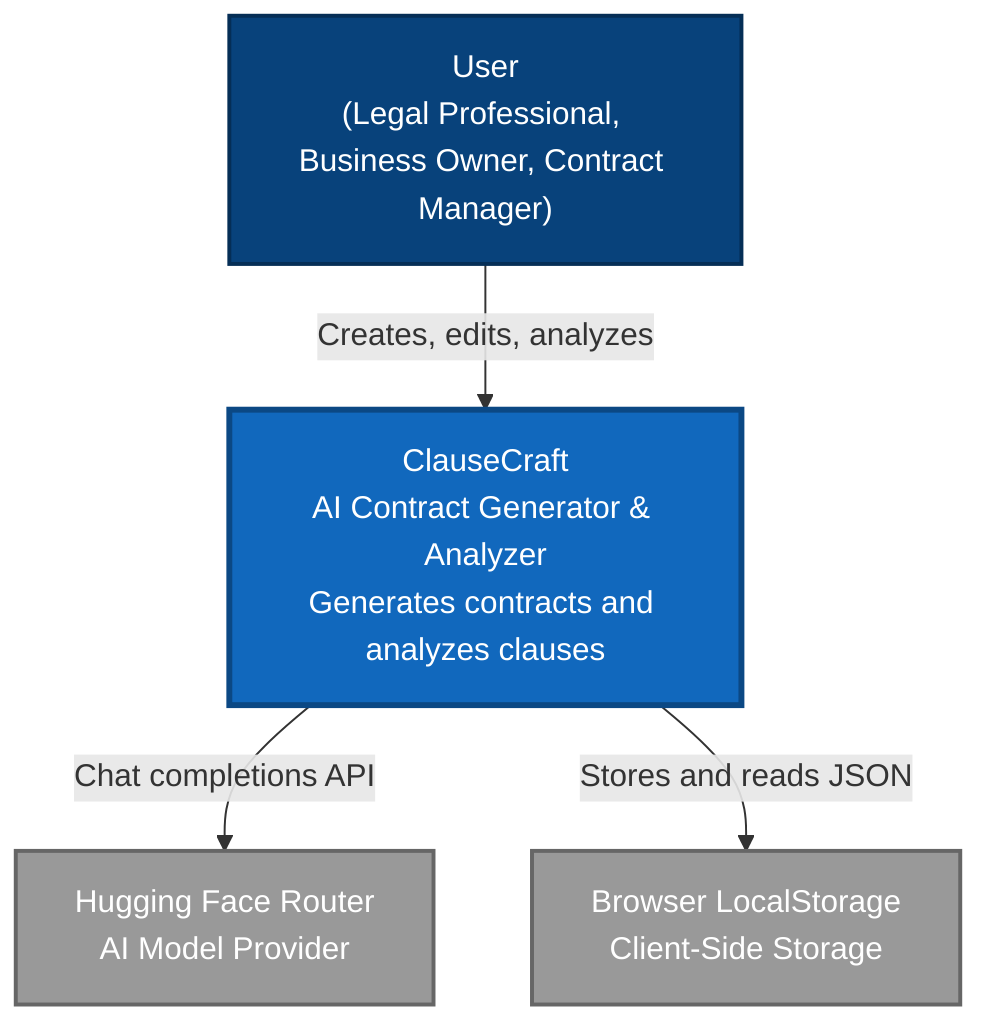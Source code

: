 graph TB
  User["User<br/>(Legal Professional, Business Owner, Contract Manager)"]
  System["ClauseCraft<br/>AI Contract Generator & Analyzer<br/>Generates contracts and analyzes clauses"]
  HuggingFace["Hugging Face Router<br/>AI Model Provider"]
  Browser["Browser LocalStorage<br/>Client-Side Storage"]

  User -->|Creates, edits, analyzes| System
  System -->|Chat completions API| HuggingFace
  System -->|Stores and reads JSON| Browser

  classDef person fill:#08427b,stroke:#052e56,stroke-width:2px,color:#fff
  classDef system fill:#1168bd,stroke:#0b4884,stroke-width:3px,color:#fff
  classDef external fill:#999999,stroke:#666666,stroke-width:2px,color:#fff

  class User person
  class System system
  class HuggingFace,Browser external